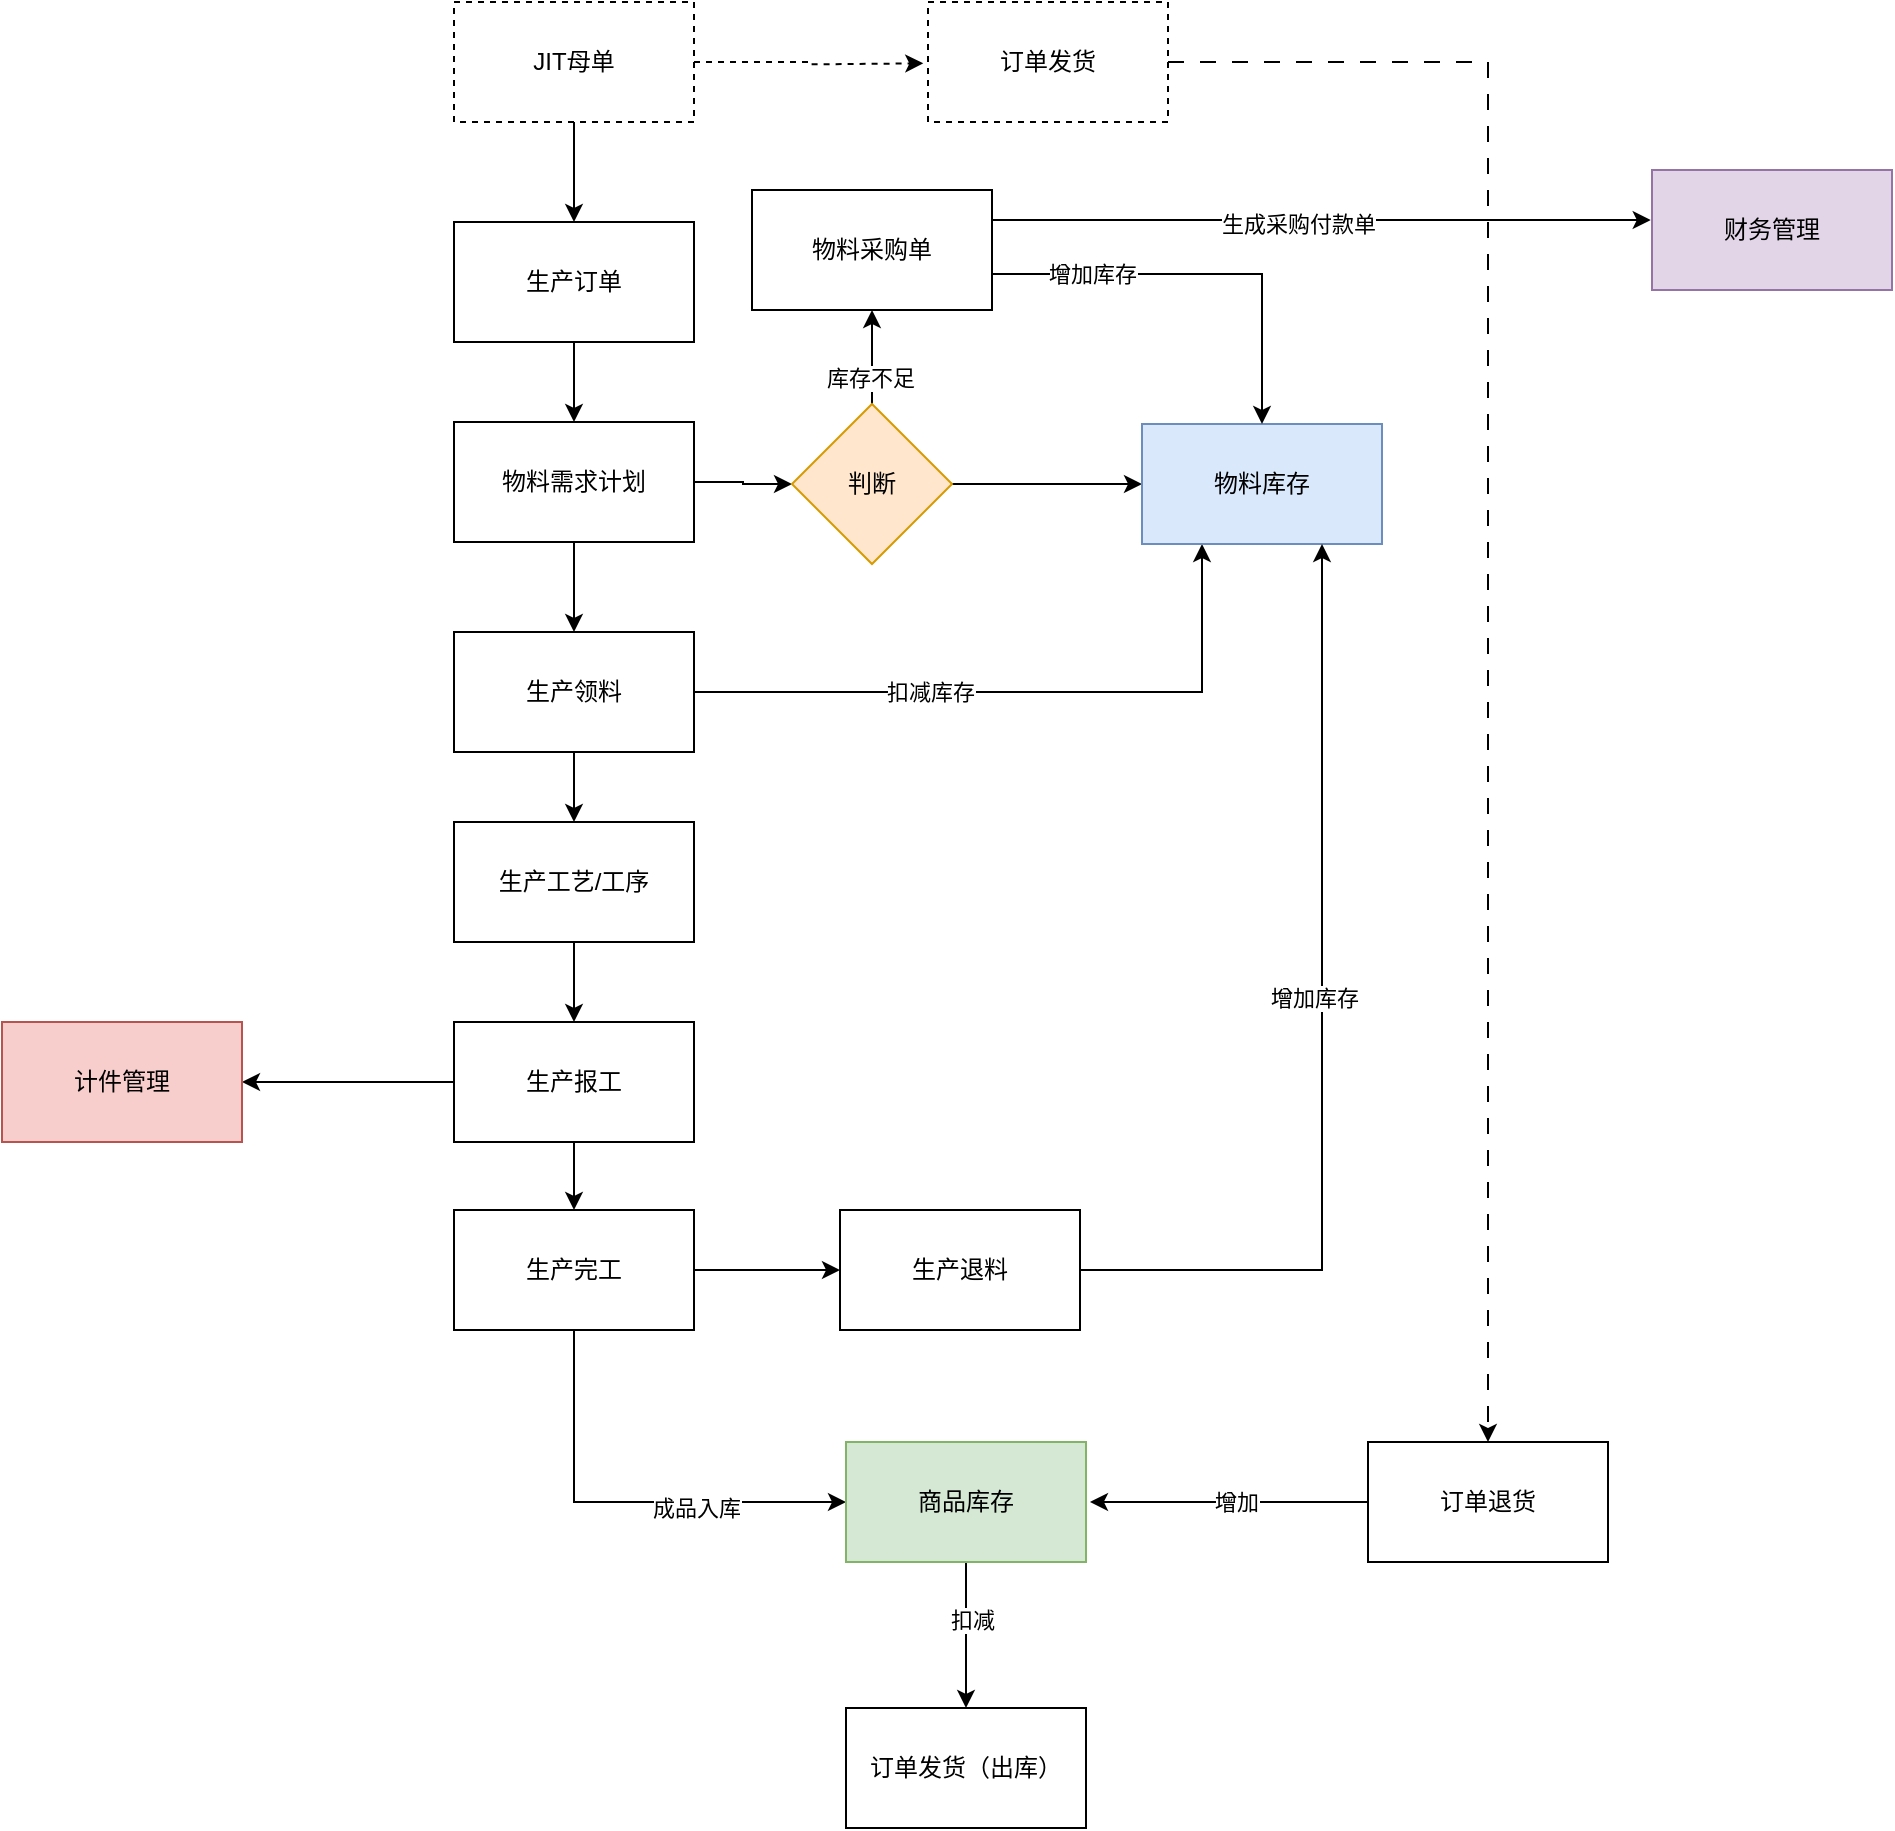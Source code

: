 <mxfile version="22.1.3" type="github">
  <diagram name="第 1 页" id="6lUMC7tMVDHEjYKcJqQm">
    <mxGraphModel dx="1230" dy="670" grid="0" gridSize="10" guides="1" tooltips="1" connect="1" arrows="1" fold="1" page="1" pageScale="1" pageWidth="1169" pageHeight="827" math="0" shadow="0">
      <root>
        <mxCell id="0" />
        <mxCell id="1" parent="0" />
        <mxCell id="fsPAthALO0pmOHw_S46_-20" style="edgeStyle=orthogonalEdgeStyle;rounded=0;orthogonalLoop=1;jettySize=auto;html=1;exitX=0.5;exitY=1;exitDx=0;exitDy=0;entryX=0.5;entryY=0;entryDx=0;entryDy=0;" parent="1" source="fsPAthALO0pmOHw_S46_-1" target="fsPAthALO0pmOHw_S46_-2" edge="1">
          <mxGeometry relative="1" as="geometry" />
        </mxCell>
        <mxCell id="fsPAthALO0pmOHw_S46_-1" value="生产订单" style="rounded=0;whiteSpace=wrap;html=1;" parent="1" vertex="1">
          <mxGeometry x="357" y="131" width="120" height="60" as="geometry" />
        </mxCell>
        <mxCell id="fsPAthALO0pmOHw_S46_-21" style="edgeStyle=orthogonalEdgeStyle;rounded=0;orthogonalLoop=1;jettySize=auto;html=1;exitX=0.5;exitY=1;exitDx=0;exitDy=0;entryX=0.5;entryY=0;entryDx=0;entryDy=0;" parent="1" source="fsPAthALO0pmOHw_S46_-2" target="fsPAthALO0pmOHw_S46_-6" edge="1">
          <mxGeometry relative="1" as="geometry" />
        </mxCell>
        <mxCell id="6zmV8pduHyGVnTM9pSWp-27" style="edgeStyle=orthogonalEdgeStyle;rounded=0;orthogonalLoop=1;jettySize=auto;html=1;exitX=1;exitY=0.5;exitDx=0;exitDy=0;entryX=0;entryY=0.5;entryDx=0;entryDy=0;" edge="1" parent="1" source="fsPAthALO0pmOHw_S46_-2" target="6zmV8pduHyGVnTM9pSWp-12">
          <mxGeometry relative="1" as="geometry" />
        </mxCell>
        <mxCell id="fsPAthALO0pmOHw_S46_-2" value="物料需求计划" style="rounded=0;whiteSpace=wrap;html=1;" parent="1" vertex="1">
          <mxGeometry x="357" y="231" width="120" height="60" as="geometry" />
        </mxCell>
        <mxCell id="fsPAthALO0pmOHw_S46_-23" style="edgeStyle=orthogonalEdgeStyle;rounded=0;orthogonalLoop=1;jettySize=auto;html=1;exitX=0.5;exitY=1;exitDx=0;exitDy=0;" parent="1" source="fsPAthALO0pmOHw_S46_-3" target="fsPAthALO0pmOHw_S46_-4" edge="1">
          <mxGeometry relative="1" as="geometry" />
        </mxCell>
        <mxCell id="fsPAthALO0pmOHw_S46_-3" value="生产工艺/工序" style="rounded=0;whiteSpace=wrap;html=1;" parent="1" vertex="1">
          <mxGeometry x="357" y="431" width="120" height="60" as="geometry" />
        </mxCell>
        <mxCell id="fsPAthALO0pmOHw_S46_-24" style="edgeStyle=orthogonalEdgeStyle;rounded=0;orthogonalLoop=1;jettySize=auto;html=1;exitX=0.5;exitY=1;exitDx=0;exitDy=0;entryX=0.5;entryY=0;entryDx=0;entryDy=0;" parent="1" source="fsPAthALO0pmOHw_S46_-4" target="fsPAthALO0pmOHw_S46_-5" edge="1">
          <mxGeometry relative="1" as="geometry" />
        </mxCell>
        <mxCell id="6zmV8pduHyGVnTM9pSWp-25" style="edgeStyle=orthogonalEdgeStyle;rounded=0;orthogonalLoop=1;jettySize=auto;html=1;exitX=0;exitY=0.5;exitDx=0;exitDy=0;entryX=1;entryY=0.5;entryDx=0;entryDy=0;" edge="1" parent="1" source="fsPAthALO0pmOHw_S46_-4" target="6zmV8pduHyGVnTM9pSWp-24">
          <mxGeometry relative="1" as="geometry" />
        </mxCell>
        <mxCell id="fsPAthALO0pmOHw_S46_-4" value="生产报工" style="rounded=0;whiteSpace=wrap;html=1;" parent="1" vertex="1">
          <mxGeometry x="357" y="531" width="120" height="60" as="geometry" />
        </mxCell>
        <mxCell id="GgTOgoO066AGWia9g1qK-12" style="edgeStyle=orthogonalEdgeStyle;rounded=0;orthogonalLoop=1;jettySize=auto;html=1;exitX=1;exitY=0.5;exitDx=0;exitDy=0;entryX=0;entryY=0.5;entryDx=0;entryDy=0;" parent="1" source="fsPAthALO0pmOHw_S46_-5" target="GgTOgoO066AGWia9g1qK-11" edge="1">
          <mxGeometry relative="1" as="geometry" />
        </mxCell>
        <mxCell id="6zmV8pduHyGVnTM9pSWp-37" style="edgeStyle=orthogonalEdgeStyle;rounded=0;orthogonalLoop=1;jettySize=auto;html=1;exitX=0.5;exitY=1;exitDx=0;exitDy=0;entryX=0;entryY=0.5;entryDx=0;entryDy=0;" edge="1" parent="1" source="fsPAthALO0pmOHw_S46_-5" target="GgTOgoO066AGWia9g1qK-3">
          <mxGeometry relative="1" as="geometry" />
        </mxCell>
        <mxCell id="6zmV8pduHyGVnTM9pSWp-38" value="成品入库" style="edgeLabel;html=1;align=center;verticalAlign=middle;resizable=0;points=[];" vertex="1" connectable="0" parent="6zmV8pduHyGVnTM9pSWp-37">
          <mxGeometry x="0.322" y="-3" relative="1" as="geometry">
            <mxPoint as="offset" />
          </mxGeometry>
        </mxCell>
        <mxCell id="fsPAthALO0pmOHw_S46_-5" value="生产完工" style="rounded=0;whiteSpace=wrap;html=1;" parent="1" vertex="1">
          <mxGeometry x="357" y="625" width="120" height="60" as="geometry" />
        </mxCell>
        <mxCell id="fsPAthALO0pmOHw_S46_-22" style="edgeStyle=orthogonalEdgeStyle;rounded=0;orthogonalLoop=1;jettySize=auto;html=1;exitX=0.5;exitY=1;exitDx=0;exitDy=0;" parent="1" source="fsPAthALO0pmOHw_S46_-6" target="fsPAthALO0pmOHw_S46_-3" edge="1">
          <mxGeometry relative="1" as="geometry" />
        </mxCell>
        <mxCell id="fsPAthALO0pmOHw_S46_-34" style="edgeStyle=orthogonalEdgeStyle;rounded=0;orthogonalLoop=1;jettySize=auto;html=1;exitX=1;exitY=0.5;exitDx=0;exitDy=0;entryX=0;entryY=0.5;entryDx=0;entryDy=0;" parent="1" source="6zmV8pduHyGVnTM9pSWp-12" target="fsPAthALO0pmOHw_S46_-12" edge="1">
          <mxGeometry relative="1" as="geometry" />
        </mxCell>
        <mxCell id="6zmV8pduHyGVnTM9pSWp-35" style="edgeStyle=orthogonalEdgeStyle;rounded=0;orthogonalLoop=1;jettySize=auto;html=1;exitX=1;exitY=0.5;exitDx=0;exitDy=0;entryX=0.25;entryY=1;entryDx=0;entryDy=0;" edge="1" parent="1" source="fsPAthALO0pmOHw_S46_-6" target="fsPAthALO0pmOHw_S46_-12">
          <mxGeometry relative="1" as="geometry" />
        </mxCell>
        <mxCell id="6zmV8pduHyGVnTM9pSWp-36" value="扣减库存" style="edgeLabel;html=1;align=center;verticalAlign=middle;resizable=0;points=[];" vertex="1" connectable="0" parent="6zmV8pduHyGVnTM9pSWp-35">
          <mxGeometry x="-0.29" y="3" relative="1" as="geometry">
            <mxPoint x="1" y="3" as="offset" />
          </mxGeometry>
        </mxCell>
        <mxCell id="fsPAthALO0pmOHw_S46_-6" value="生产领料" style="rounded=0;whiteSpace=wrap;html=1;" parent="1" vertex="1">
          <mxGeometry x="357" y="336" width="120" height="60" as="geometry" />
        </mxCell>
        <mxCell id="fsPAthALO0pmOHw_S46_-12" value="物料库存" style="rounded=0;whiteSpace=wrap;html=1;fillColor=#dae8fc;strokeColor=#6c8ebf;" parent="1" vertex="1">
          <mxGeometry x="701" y="232" width="120" height="60" as="geometry" />
        </mxCell>
        <mxCell id="6zmV8pduHyGVnTM9pSWp-39" style="edgeStyle=orthogonalEdgeStyle;rounded=0;orthogonalLoop=1;jettySize=auto;html=1;exitX=0.5;exitY=1;exitDx=0;exitDy=0;" edge="1" parent="1" source="GgTOgoO066AGWia9g1qK-3" target="GgTOgoO066AGWia9g1qK-5">
          <mxGeometry relative="1" as="geometry" />
        </mxCell>
        <mxCell id="6zmV8pduHyGVnTM9pSWp-40" value="扣减" style="edgeLabel;html=1;align=center;verticalAlign=middle;resizable=0;points=[];" vertex="1" connectable="0" parent="6zmV8pduHyGVnTM9pSWp-39">
          <mxGeometry x="-0.219" y="3" relative="1" as="geometry">
            <mxPoint as="offset" />
          </mxGeometry>
        </mxCell>
        <mxCell id="GgTOgoO066AGWia9g1qK-3" value="商品库存" style="rounded=0;whiteSpace=wrap;html=1;fillColor=#d5e8d4;strokeColor=#82b366;" parent="1" vertex="1">
          <mxGeometry x="553" y="741" width="120" height="60" as="geometry" />
        </mxCell>
        <mxCell id="GgTOgoO066AGWia9g1qK-5" value="订单发货（出库）" style="rounded=0;whiteSpace=wrap;html=1;" parent="1" vertex="1">
          <mxGeometry x="553" y="874" width="120" height="60" as="geometry" />
        </mxCell>
        <mxCell id="6zmV8pduHyGVnTM9pSWp-21" style="edgeStyle=orthogonalEdgeStyle;rounded=0;orthogonalLoop=1;jettySize=auto;html=1;exitX=1;exitY=0.5;exitDx=0;exitDy=0;entryX=0.75;entryY=1;entryDx=0;entryDy=0;" edge="1" parent="1" source="GgTOgoO066AGWia9g1qK-11" target="fsPAthALO0pmOHw_S46_-12">
          <mxGeometry relative="1" as="geometry" />
        </mxCell>
        <mxCell id="6zmV8pduHyGVnTM9pSWp-22" value="增加库存" style="edgeLabel;html=1;align=center;verticalAlign=middle;resizable=0;points=[];" vertex="1" connectable="0" parent="6zmV8pduHyGVnTM9pSWp-21">
          <mxGeometry x="0.061" y="4" relative="1" as="geometry">
            <mxPoint as="offset" />
          </mxGeometry>
        </mxCell>
        <mxCell id="GgTOgoO066AGWia9g1qK-11" value="生产退料" style="rounded=0;whiteSpace=wrap;html=1;" parent="1" vertex="1">
          <mxGeometry x="550" y="625" width="120" height="60" as="geometry" />
        </mxCell>
        <mxCell id="6zmV8pduHyGVnTM9pSWp-2" style="edgeStyle=orthogonalEdgeStyle;rounded=0;orthogonalLoop=1;jettySize=auto;html=1;exitX=0;exitY=0.5;exitDx=0;exitDy=0;" edge="1" parent="1" source="6zmV8pduHyGVnTM9pSWp-1">
          <mxGeometry relative="1" as="geometry">
            <mxPoint x="674.99" y="770.941" as="targetPoint" />
          </mxGeometry>
        </mxCell>
        <mxCell id="6zmV8pduHyGVnTM9pSWp-3" value="增加" style="edgeLabel;html=1;align=center;verticalAlign=middle;resizable=0;points=[];" vertex="1" connectable="0" parent="6zmV8pduHyGVnTM9pSWp-2">
          <mxGeometry x="-0.029" y="1" relative="1" as="geometry">
            <mxPoint x="1" y="-1" as="offset" />
          </mxGeometry>
        </mxCell>
        <mxCell id="6zmV8pduHyGVnTM9pSWp-1" value="订单退货" style="rounded=0;whiteSpace=wrap;html=1;" vertex="1" parent="1">
          <mxGeometry x="814" y="741" width="120" height="60" as="geometry" />
        </mxCell>
        <mxCell id="6zmV8pduHyGVnTM9pSWp-6" style="edgeStyle=orthogonalEdgeStyle;rounded=0;orthogonalLoop=1;jettySize=auto;html=1;exitX=0.5;exitY=1;exitDx=0;exitDy=0;entryX=0.5;entryY=0;entryDx=0;entryDy=0;" edge="1" parent="1" source="6zmV8pduHyGVnTM9pSWp-5" target="fsPAthALO0pmOHw_S46_-1">
          <mxGeometry relative="1" as="geometry" />
        </mxCell>
        <mxCell id="6zmV8pduHyGVnTM9pSWp-8" style="edgeStyle=orthogonalEdgeStyle;rounded=0;orthogonalLoop=1;jettySize=auto;html=1;exitX=1;exitY=0.5;exitDx=0;exitDy=0;entryX=0.5;entryY=0;entryDx=0;entryDy=0;dashed=1;dashPattern=8 8;" edge="1" parent="1" source="6zmV8pduHyGVnTM9pSWp-9" target="6zmV8pduHyGVnTM9pSWp-1">
          <mxGeometry relative="1" as="geometry" />
        </mxCell>
        <mxCell id="6zmV8pduHyGVnTM9pSWp-11" style="edgeStyle=orthogonalEdgeStyle;rounded=0;orthogonalLoop=1;jettySize=auto;html=1;exitX=1;exitY=0.5;exitDx=0;exitDy=0;dashed=1;" edge="1" parent="1" source="6zmV8pduHyGVnTM9pSWp-5">
          <mxGeometry relative="1" as="geometry">
            <mxPoint x="591.645" y="51.667" as="targetPoint" />
          </mxGeometry>
        </mxCell>
        <mxCell id="6zmV8pduHyGVnTM9pSWp-5" value="JIT母单" style="rounded=0;whiteSpace=wrap;html=1;dashed=1;" vertex="1" parent="1">
          <mxGeometry x="357" y="21" width="120" height="60" as="geometry" />
        </mxCell>
        <mxCell id="6zmV8pduHyGVnTM9pSWp-9" value="订单发货" style="rounded=0;whiteSpace=wrap;html=1;dashed=1;" vertex="1" parent="1">
          <mxGeometry x="594" y="21" width="120" height="60" as="geometry" />
        </mxCell>
        <mxCell id="6zmV8pduHyGVnTM9pSWp-31" style="edgeStyle=orthogonalEdgeStyle;rounded=0;orthogonalLoop=1;jettySize=auto;html=1;exitX=0.5;exitY=0;exitDx=0;exitDy=0;entryX=0.5;entryY=1;entryDx=0;entryDy=0;" edge="1" parent="1" source="6zmV8pduHyGVnTM9pSWp-12" target="6zmV8pduHyGVnTM9pSWp-18">
          <mxGeometry relative="1" as="geometry" />
        </mxCell>
        <mxCell id="6zmV8pduHyGVnTM9pSWp-33" value="库存不足" style="edgeLabel;html=1;align=center;verticalAlign=middle;resizable=0;points=[];" vertex="1" connectable="0" parent="6zmV8pduHyGVnTM9pSWp-31">
          <mxGeometry x="-0.398" y="1" relative="1" as="geometry">
            <mxPoint y="1" as="offset" />
          </mxGeometry>
        </mxCell>
        <mxCell id="6zmV8pduHyGVnTM9pSWp-12" value="判断" style="rhombus;whiteSpace=wrap;html=1;fillColor=#ffe6cc;strokeColor=#d79b00;" vertex="1" parent="1">
          <mxGeometry x="526" y="222" width="80" height="80" as="geometry" />
        </mxCell>
        <mxCell id="6zmV8pduHyGVnTM9pSWp-32" style="edgeStyle=orthogonalEdgeStyle;rounded=0;orthogonalLoop=1;jettySize=auto;html=1;exitX=1;exitY=0.5;exitDx=0;exitDy=0;entryX=0.5;entryY=0;entryDx=0;entryDy=0;" edge="1" parent="1" source="6zmV8pduHyGVnTM9pSWp-18" target="fsPAthALO0pmOHw_S46_-12">
          <mxGeometry relative="1" as="geometry">
            <Array as="points">
              <mxPoint x="626" y="157" />
              <mxPoint x="761" y="157" />
            </Array>
          </mxGeometry>
        </mxCell>
        <mxCell id="6zmV8pduHyGVnTM9pSWp-34" value="增加库存" style="edgeLabel;html=1;align=center;verticalAlign=middle;resizable=0;points=[];" vertex="1" connectable="0" parent="6zmV8pduHyGVnTM9pSWp-32">
          <mxGeometry x="-0.47" y="5" relative="1" as="geometry">
            <mxPoint x="3" y="5" as="offset" />
          </mxGeometry>
        </mxCell>
        <mxCell id="6zmV8pduHyGVnTM9pSWp-42" style="edgeStyle=orthogonalEdgeStyle;rounded=0;orthogonalLoop=1;jettySize=auto;html=1;exitX=1;exitY=0.25;exitDx=0;exitDy=0;" edge="1" parent="1" source="6zmV8pduHyGVnTM9pSWp-18">
          <mxGeometry relative="1" as="geometry">
            <mxPoint x="955.37" y="130" as="targetPoint" />
          </mxGeometry>
        </mxCell>
        <mxCell id="6zmV8pduHyGVnTM9pSWp-43" value="生成采购付款单" style="edgeLabel;html=1;align=center;verticalAlign=middle;resizable=0;points=[];" vertex="1" connectable="0" parent="6zmV8pduHyGVnTM9pSWp-42">
          <mxGeometry x="-0.076" y="-2" relative="1" as="geometry">
            <mxPoint as="offset" />
          </mxGeometry>
        </mxCell>
        <mxCell id="6zmV8pduHyGVnTM9pSWp-18" value="物料采购单" style="rounded=0;whiteSpace=wrap;html=1;" vertex="1" parent="1">
          <mxGeometry x="506" y="115" width="120" height="60" as="geometry" />
        </mxCell>
        <mxCell id="6zmV8pduHyGVnTM9pSWp-24" value="计件管理" style="rounded=0;whiteSpace=wrap;html=1;fillColor=#f8cecc;strokeColor=#b85450;" vertex="1" parent="1">
          <mxGeometry x="131" y="531" width="120" height="60" as="geometry" />
        </mxCell>
        <mxCell id="6zmV8pduHyGVnTM9pSWp-41" value="财务管理" style="rounded=0;whiteSpace=wrap;html=1;fillColor=#e1d5e7;strokeColor=#9673a6;" vertex="1" parent="1">
          <mxGeometry x="956" y="105" width="120" height="60" as="geometry" />
        </mxCell>
      </root>
    </mxGraphModel>
  </diagram>
</mxfile>
